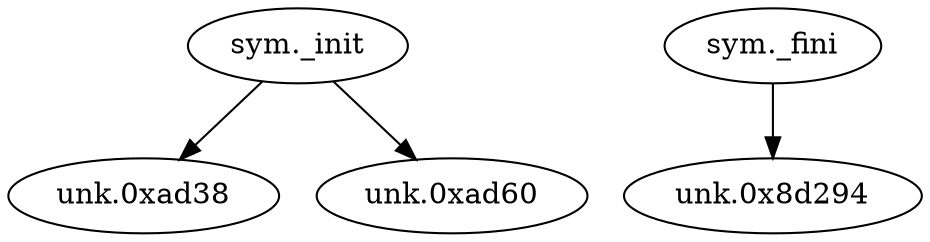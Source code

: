 digraph code {
  "0x0000ad14" [label="sym._init"];
  "0x0000ad14" -> "0x0000ad38";
  "0x0000ad38" [label="unk.0xad38"];
  "0x0000ad14" -> "0x0000ad60";
  "0x0000ad60" [label="unk.0xad60"];
  "0x0008d270" [label="sym._fini"];
  "0x0008d270" -> "0x0008d294";
  "0x0008d294" [label="unk.0x8d294"];
}